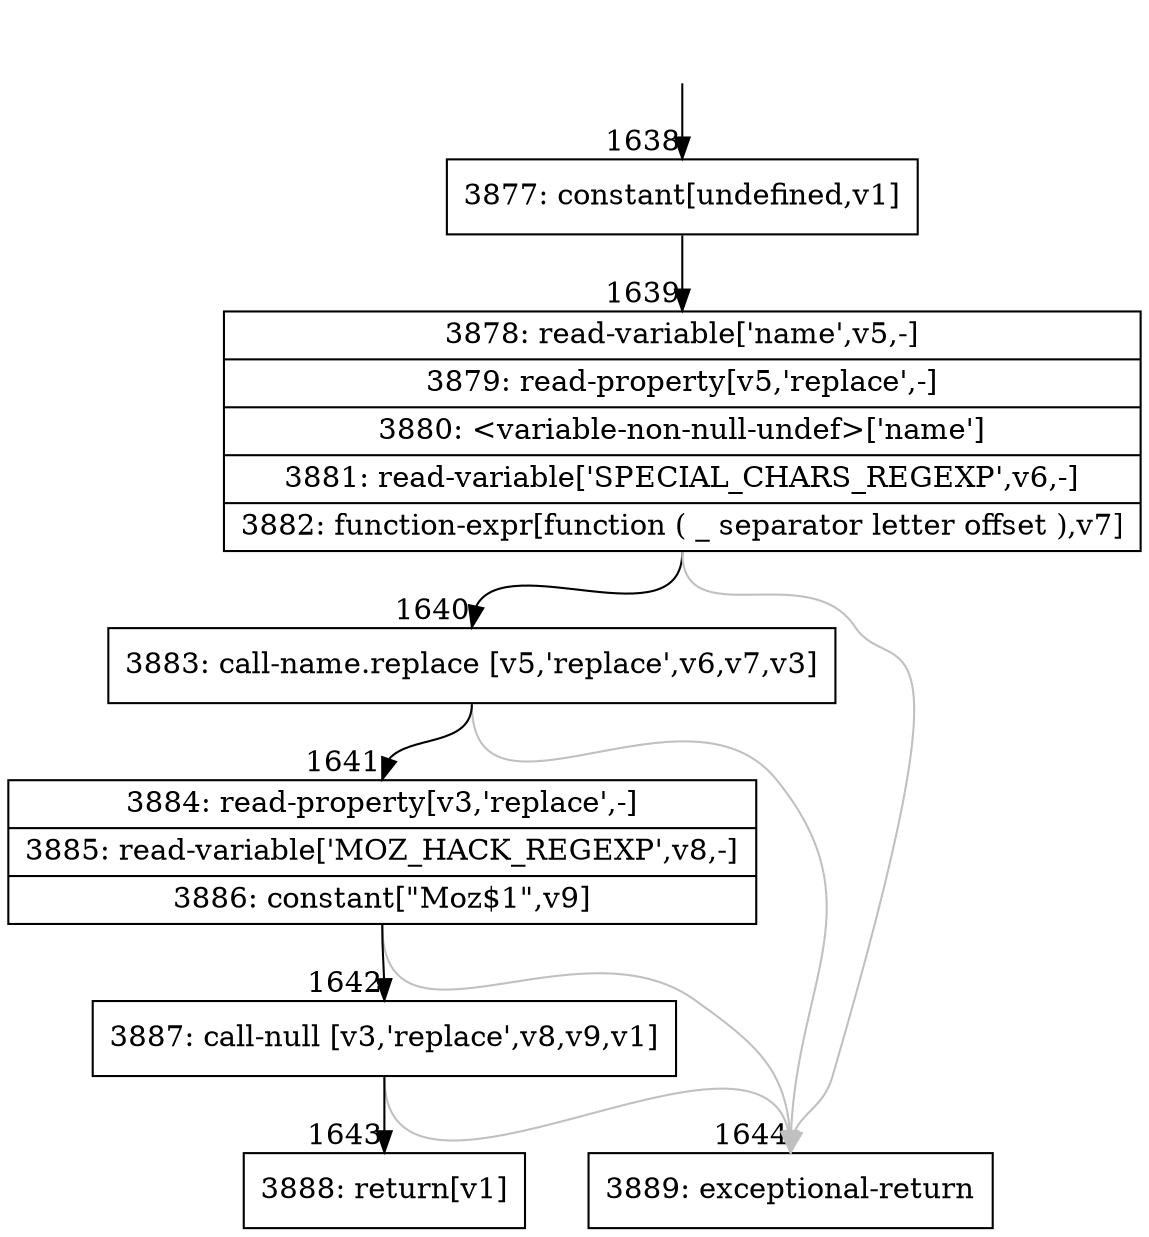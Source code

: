 digraph {
rankdir="TD"
BB_entry123[shape=none,label=""];
BB_entry123 -> BB1638 [tailport=s, headport=n, headlabel="    1638"]
BB1638 [shape=record label="{3877: constant[undefined,v1]}" ] 
BB1638 -> BB1639 [tailport=s, headport=n, headlabel="      1639"]
BB1639 [shape=record label="{3878: read-variable['name',v5,-]|3879: read-property[v5,'replace',-]|3880: \<variable-non-null-undef\>['name']|3881: read-variable['SPECIAL_CHARS_REGEXP',v6,-]|3882: function-expr[function ( _ separator letter offset ),v7]}" ] 
BB1639 -> BB1640 [tailport=s, headport=n, headlabel="      1640"]
BB1639 -> BB1644 [tailport=s, headport=n, color=gray, headlabel="      1644"]
BB1640 [shape=record label="{3883: call-name.replace [v5,'replace',v6,v7,v3]}" ] 
BB1640 -> BB1641 [tailport=s, headport=n, headlabel="      1641"]
BB1640 -> BB1644 [tailport=s, headport=n, color=gray]
BB1641 [shape=record label="{3884: read-property[v3,'replace',-]|3885: read-variable['MOZ_HACK_REGEXP',v8,-]|3886: constant[\"Moz$1\",v9]}" ] 
BB1641 -> BB1642 [tailport=s, headport=n, headlabel="      1642"]
BB1641 -> BB1644 [tailport=s, headport=n, color=gray]
BB1642 [shape=record label="{3887: call-null [v3,'replace',v8,v9,v1]}" ] 
BB1642 -> BB1643 [tailport=s, headport=n, headlabel="      1643"]
BB1642 -> BB1644 [tailport=s, headport=n, color=gray]
BB1643 [shape=record label="{3888: return[v1]}" ] 
BB1644 [shape=record label="{3889: exceptional-return}" ] 
//#$~ 2649
}
